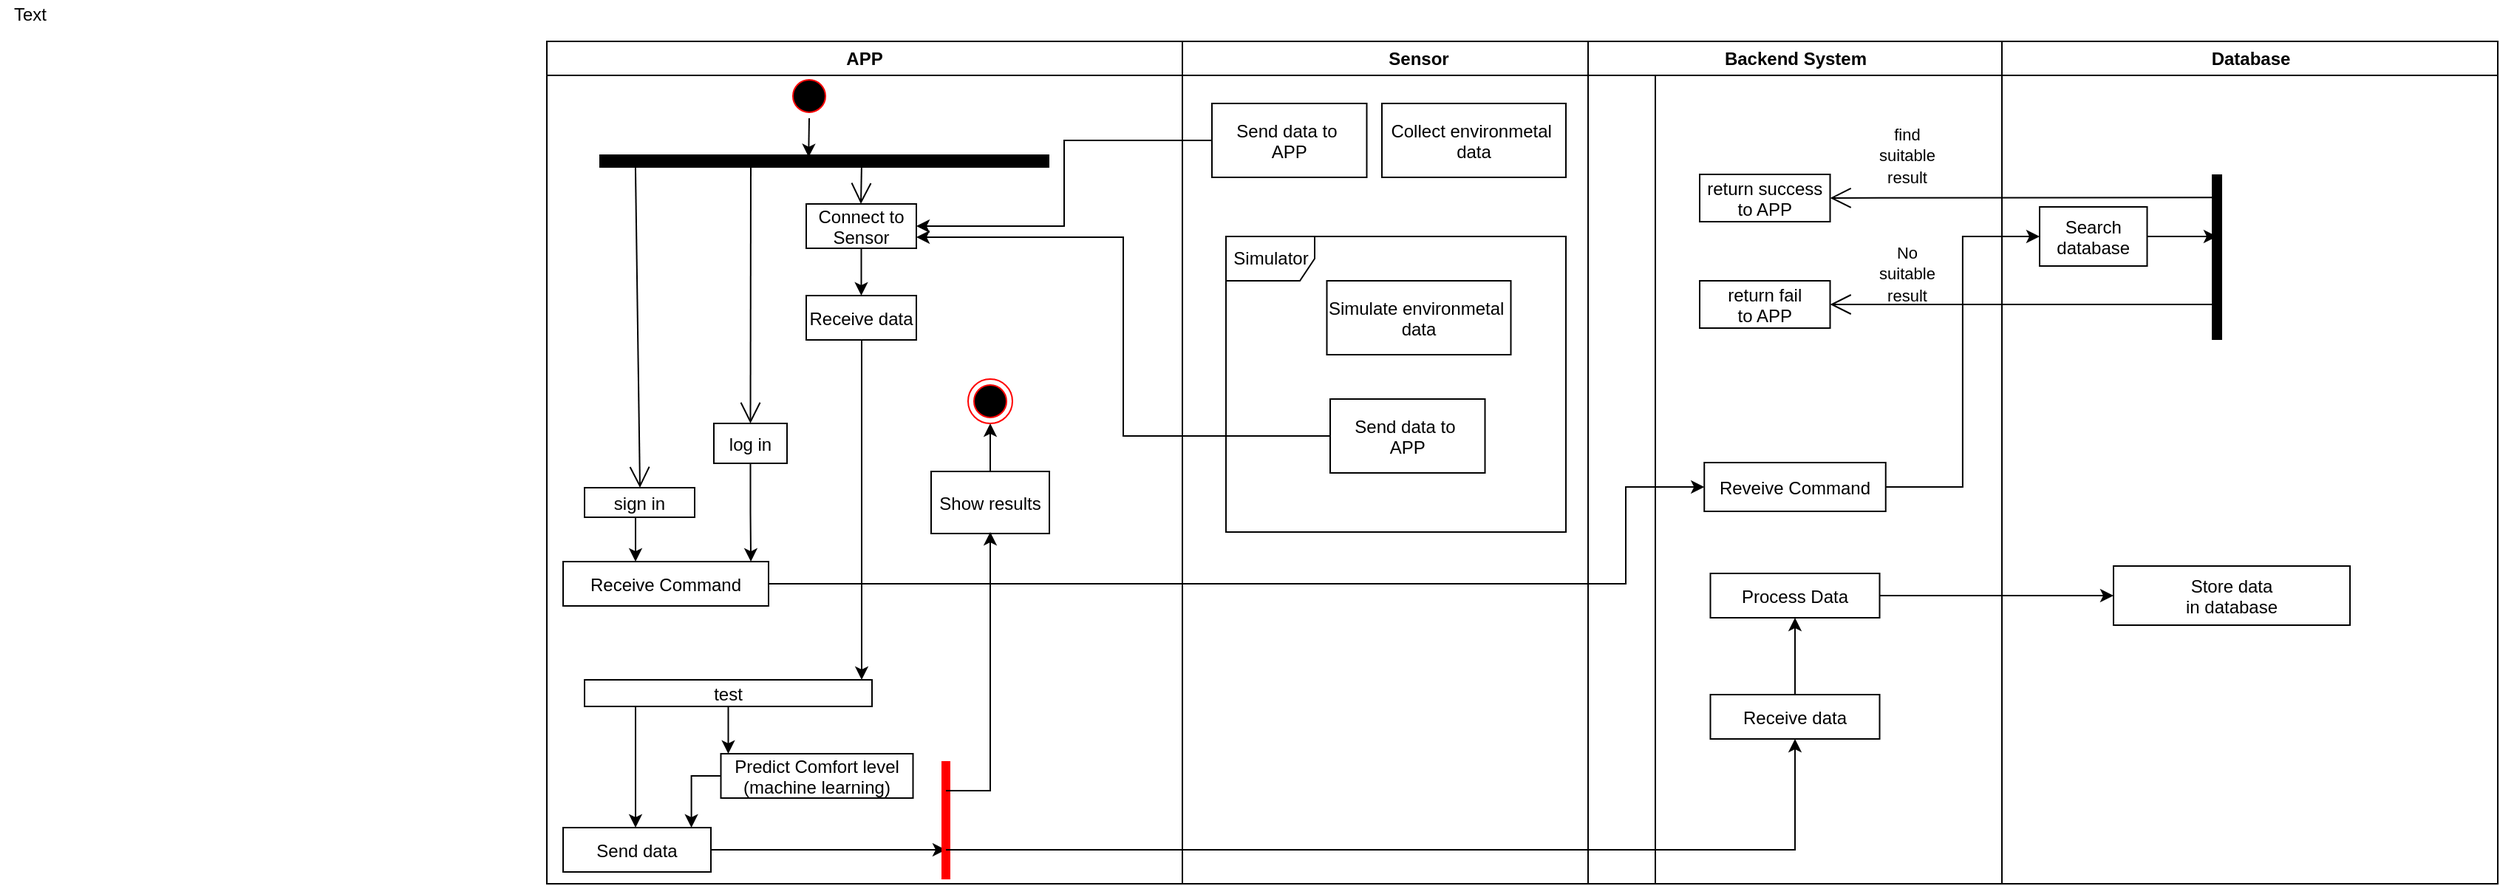 <mxfile version="12.9.3" type="github"><diagram name="Page-1" id="e7e014a7-5840-1c2e-5031-d8a46d1fe8dd"><mxGraphModel dx="3199" dy="1570" grid="1" gridSize="10" guides="1" tooltips="1" connect="1" arrows="1" fold="1" page="1" pageScale="1" pageWidth="1169" pageHeight="826" background="#ffffff" math="0" shadow="0"><root><mxCell id="0"/><mxCell id="1" parent="0"/><mxCell id="2" value="APP" style="swimlane;whiteSpace=wrap" parent="1" vertex="1"><mxGeometry x="20" y="128" width="430" height="570" as="geometry"/></mxCell><mxCell id="10" value="test" style="" parent="2" vertex="1"><mxGeometry x="25.5" y="432" width="194.5" height="18" as="geometry"/></mxCell><mxCell id="YLWLQg9HbN8ze3cdhpAt-51" value="" style="line;strokeWidth=9;fillColor=none;align=left;verticalAlign=middle;spacingTop=-1;spacingLeft=3;spacingRight=3;rotatable=0;labelPosition=right;points=[];portConstraint=eastwest;" vertex="1" parent="2"><mxGeometry x="35.5" y="72" width="304.5" height="18" as="geometry"/></mxCell><mxCell id="YLWLQg9HbN8ze3cdhpAt-87" style="edgeStyle=orthogonalEdgeStyle;rounded=0;orthogonalLoop=1;jettySize=auto;html=1;exitX=0.5;exitY=1;exitDx=0;exitDy=0;" edge="1" parent="2" source="YLWLQg9HbN8ze3cdhpAt-53"><mxGeometry relative="1" as="geometry"><mxPoint x="60" y="352" as="targetPoint"/><Array as="points"><mxPoint x="60" y="322"/><mxPoint x="60" y="352"/></Array></mxGeometry></mxCell><mxCell id="YLWLQg9HbN8ze3cdhpAt-53" value="sign in" style="" vertex="1" parent="2"><mxGeometry x="25.5" y="302" width="74.5" height="20" as="geometry"/></mxCell><mxCell id="YLWLQg9HbN8ze3cdhpAt-54" value="" style="endArrow=open;endFill=1;endSize=12;html=1;exitX=0.08;exitY=0.333;exitDx=0;exitDy=0;exitPerimeter=0;" edge="1" parent="2" source="YLWLQg9HbN8ze3cdhpAt-51"><mxGeometry width="160" relative="1" as="geometry"><mxPoint x="72.5" y="50" as="sourcePoint"/><mxPoint x="63" y="302" as="targetPoint"/><Array as="points"/></mxGeometry></mxCell><mxCell id="YLWLQg9HbN8ze3cdhpAt-89" style="edgeStyle=orthogonalEdgeStyle;rounded=0;orthogonalLoop=1;jettySize=auto;html=1;entryX=0.914;entryY=0;entryDx=0;entryDy=0;entryPerimeter=0;" edge="1" parent="2" source="YLWLQg9HbN8ze3cdhpAt-55" target="YLWLQg9HbN8ze3cdhpAt-84"><mxGeometry relative="1" as="geometry"/></mxCell><mxCell id="YLWLQg9HbN8ze3cdhpAt-55" value="log in" style="" vertex="1" parent="2"><mxGeometry x="113" y="258.5" width="49.5" height="27" as="geometry"/></mxCell><mxCell id="YLWLQg9HbN8ze3cdhpAt-58" value="" style="endArrow=open;endFill=1;endSize=12;html=1;entryX=0.5;entryY=0;entryDx=0;entryDy=0;" edge="1" parent="2" target="YLWLQg9HbN8ze3cdhpAt-55"><mxGeometry width="160" relative="1" as="geometry"><mxPoint x="138" y="82" as="sourcePoint"/><mxPoint x="137.5" y="110" as="targetPoint"/></mxGeometry></mxCell><mxCell id="YLWLQg9HbN8ze3cdhpAt-73" style="edgeStyle=orthogonalEdgeStyle;rounded=0;orthogonalLoop=1;jettySize=auto;html=1;entryX=0.5;entryY=0;entryDx=0;entryDy=0;" edge="1" parent="2" source="YLWLQg9HbN8ze3cdhpAt-66" target="YLWLQg9HbN8ze3cdhpAt-72"><mxGeometry relative="1" as="geometry"/></mxCell><mxCell id="YLWLQg9HbN8ze3cdhpAt-66" value="Connect to &#10;Sensor" style="" vertex="1" parent="2"><mxGeometry x="175.5" y="110" width="74.5" height="30" as="geometry"/></mxCell><mxCell id="YLWLQg9HbN8ze3cdhpAt-68" value="" style="endArrow=open;endFill=1;endSize=12;html=1;entryX=0.5;entryY=0;entryDx=0;entryDy=0;" edge="1" parent="2"><mxGeometry width="160" relative="1" as="geometry"><mxPoint x="213" y="82" as="sourcePoint"/><mxPoint x="212.5" y="110" as="targetPoint"/></mxGeometry></mxCell><mxCell id="YLWLQg9HbN8ze3cdhpAt-74" style="edgeStyle=orthogonalEdgeStyle;rounded=0;orthogonalLoop=1;jettySize=auto;html=1;" edge="1" parent="2" source="YLWLQg9HbN8ze3cdhpAt-72"><mxGeometry relative="1" as="geometry"><mxPoint x="213" y="432" as="targetPoint"/><Array as="points"><mxPoint x="213" y="432"/></Array></mxGeometry></mxCell><mxCell id="YLWLQg9HbN8ze3cdhpAt-72" value="Receive data" style="" vertex="1" parent="2"><mxGeometry x="175.5" y="172" width="74.5" height="30" as="geometry"/></mxCell><mxCell id="YLWLQg9HbN8ze3cdhpAt-84" value="Receive Command" style="" vertex="1" parent="2"><mxGeometry x="11" y="352" width="139" height="30" as="geometry"/></mxCell><mxCell id="YLWLQg9HbN8ze3cdhpAt-119" style="edgeStyle=orthogonalEdgeStyle;rounded=0;orthogonalLoop=1;jettySize=auto;html=1;entryX=0.25;entryY=0.5;entryDx=0;entryDy=0;entryPerimeter=0;strokeWidth=1;" edge="1" parent="2" source="YLWLQg9HbN8ze3cdhpAt-77" target="YLWLQg9HbN8ze3cdhpAt-116"><mxGeometry relative="1" as="geometry"/></mxCell><mxCell id="YLWLQg9HbN8ze3cdhpAt-77" value="Send data" style="" vertex="1" parent="2"><mxGeometry x="11" y="532" width="100" height="30" as="geometry"/></mxCell><mxCell id="YLWLQg9HbN8ze3cdhpAt-124" style="edgeStyle=orthogonalEdgeStyle;rounded=0;orthogonalLoop=1;jettySize=auto;html=1;strokeWidth=1;" edge="1" parent="2" source="YLWLQg9HbN8ze3cdhpAt-115" target="YLWLQg9HbN8ze3cdhpAt-123"><mxGeometry relative="1" as="geometry"/></mxCell><mxCell id="YLWLQg9HbN8ze3cdhpAt-115" value="Show results" style="" vertex="1" parent="2"><mxGeometry x="260" y="291" width="80" height="42" as="geometry"/></mxCell><mxCell id="YLWLQg9HbN8ze3cdhpAt-116" value="" style="shape=line;html=1;strokeWidth=6;strokeColor=#ff0000;rotation=-90;" vertex="1" parent="2"><mxGeometry x="230" y="522" width="80" height="10" as="geometry"/></mxCell><mxCell id="YLWLQg9HbN8ze3cdhpAt-123" value="" style="ellipse;html=1;shape=endState;fillColor=#000000;strokeColor=#ff0000;" vertex="1" parent="2"><mxGeometry x="285" y="228.5" width="30" height="30" as="geometry"/></mxCell><mxCell id="YLWLQg9HbN8ze3cdhpAt-130" style="edgeStyle=orthogonalEdgeStyle;rounded=0;orthogonalLoop=1;jettySize=auto;html=1;exitX=0.5;exitY=1;exitDx=0;exitDy=0;entryX=0.465;entryY=0.351;entryDx=0;entryDy=0;entryPerimeter=0;strokeWidth=1;" edge="1" parent="2" source="YLWLQg9HbN8ze3cdhpAt-125" target="YLWLQg9HbN8ze3cdhpAt-51"><mxGeometry relative="1" as="geometry"/></mxCell><mxCell id="YLWLQg9HbN8ze3cdhpAt-125" value="" style="ellipse;html=1;shape=startState;fillColor=#000000;strokeColor=#ff0000;" vertex="1" parent="2"><mxGeometry x="162.5" y="22" width="30" height="30" as="geometry"/></mxCell><mxCell id="3" value="Sensor" style="swimlane;whiteSpace=wrap" parent="1" vertex="1"><mxGeometry x="450" y="128" width="320" height="570" as="geometry"/></mxCell><mxCell id="YLWLQg9HbN8ze3cdhpAt-69" value="Collect environmetal &#10;data" style="" vertex="1" parent="3"><mxGeometry x="135" y="42" width="124.5" height="50" as="geometry"/></mxCell><mxCell id="YLWLQg9HbN8ze3cdhpAt-70" value="Send data to &#10;APP" style="" vertex="1" parent="3"><mxGeometry x="20.0" y="42" width="104.75" height="50" as="geometry"/></mxCell><mxCell id="YLWLQg9HbN8ze3cdhpAt-134" value="Simulator" style="shape=umlFrame;whiteSpace=wrap;html=1;strokeWidth=1;" vertex="1" parent="3"><mxGeometry x="29.5" y="132" width="230" height="200" as="geometry"/></mxCell><mxCell id="YLWLQg9HbN8ze3cdhpAt-135" value="Simulate environmetal &#10;data" style="" vertex="1" parent="3"><mxGeometry x="97.75" y="162" width="124.5" height="50" as="geometry"/></mxCell><mxCell id="4" value="Backend System" style="swimlane;whiteSpace=wrap" parent="1" vertex="1"><mxGeometry x="724.5" y="128" width="280" height="570" as="geometry"/></mxCell><mxCell id="YLWLQg9HbN8ze3cdhpAt-83" style="edgeStyle=orthogonalEdgeStyle;rounded=0;orthogonalLoop=1;jettySize=auto;html=1;" edge="1" parent="4" source="YLWLQg9HbN8ze3cdhpAt-79" target="YLWLQg9HbN8ze3cdhpAt-82"><mxGeometry relative="1" as="geometry"/></mxCell><mxCell id="YLWLQg9HbN8ze3cdhpAt-79" value="Receive data" style="" vertex="1" parent="4"><mxGeometry x="82.75" y="442" width="114.5" height="30" as="geometry"/></mxCell><mxCell id="YLWLQg9HbN8ze3cdhpAt-82" value="Process Data" style="" vertex="1" parent="4"><mxGeometry x="82.75" y="360" width="114.5" height="30" as="geometry"/></mxCell><mxCell id="YLWLQg9HbN8ze3cdhpAt-106" value="&lt;span style=&quot;font-size: 11px&quot;&gt;No&lt;/span&gt;&lt;br style=&quot;font-size: 11px&quot;&gt;&lt;span style=&quot;font-size: 11px&quot;&gt;suitable&lt;/span&gt;&lt;br style=&quot;font-size: 11px&quot;&gt;&lt;span style=&quot;font-size: 11px&quot;&gt;result&lt;/span&gt;" style="text;html=1;align=center;verticalAlign=middle;resizable=0;points=[];autosize=1;" vertex="1" parent="4"><mxGeometry x="185.5" y="132" width="60" height="50" as="geometry"/></mxCell><mxCell id="YLWLQg9HbN8ze3cdhpAt-104" value="&lt;font style=&quot;font-size: 11px&quot;&gt;find&lt;br&gt;suitable&lt;br&gt;result&lt;/font&gt;" style="text;html=1;align=center;verticalAlign=middle;resizable=0;points=[];autosize=1;" vertex="1" parent="4"><mxGeometry x="185.5" y="52" width="60" height="50" as="geometry"/></mxCell><mxCell id="YLWLQg9HbN8ze3cdhpAt-41" value="&lt;span style=&quot;color: rgba(0 , 0 , 0 , 0) ; font-family: monospace ; font-size: 0px&quot;&gt;%3CmxGraphModel%3E%3Croot%3E%3CmxCell%20id%3D%220%22%2F%3E%3CmxCell%20id%3D%221%22%20parent%3D%220%22%2F%3E%3CmxCell%20id%3D%222%22%20value%3D%22Thread%201%22%20style%3D%22swimlane%3BwhiteSpace%3Dwrap%22%20vertex%3D%221%22%20parent%3D%221%22%3E%3CmxGeometry%20x%3D%22164.5%22%20y%3D%22128%22%20width%3D%22280%22%20height%3D%22570%22%20as%3D%22geometry%22%2F%3E%3C%2FmxCell%3E%3CmxCell%20id%3D%223%22%20value%3D%22%22%20style%3D%22ellipse%3Bshape%3DstartState%3BfillColor%3D%23000000%3BstrokeColor%3D%23ff0000%3B%22%20vertex%3D%221%22%20parent%3D%222%22%3E%3CmxGeometry%20x%3D%22100%22%20y%3D%2240%22%20width%3D%2230%22%20height%3D%2230%22%20as%3D%22geometry%22%2F%3E%3C%2FmxCell%3E%3CmxCell%20id%3D%224%22%20value%3D%22%22%20style%3D%22edgeStyle%3DelbowEdgeStyle%3Belbow%3Dhorizontal%3BverticalAlign%3Dbottom%3BendArrow%3Dopen%3BendSize%3D8%3BstrokeColor%3D%23FF0000%3BendFill%3D1%3Brounded%3D0%22%20edge%3D%221%22%20parent%3D%222%22%20source%3D%223%22%20target%3D%225%22%3E%3CmxGeometry%20x%3D%22100%22%20y%3D%2240%22%20as%3D%22geometry%22%3E%3CmxPoint%20x%3D%22115%22%20y%3D%22110%22%20as%3D%22targetPoint%22%2F%3E%3C%2FmxGeometry%3E%3C%2FmxCell%3E%3CmxCell%20id%3D%225%22%20value%3D%22idle%22%20style%3D%22%22%20vertex%3D%221%22%20parent%3D%222%22%3E%3CmxGeometry%20x%3D%2260%22%20y%3D%22110%22%20width%3D%22110%22%20height%3D%2250%22%20as%3D%22geometry%22%2F%3E%3C%2FmxCell%3E%3CmxCell%20id%3D%226%22%20value%3D%22user%20action%22%20style%3D%22%22%20vertex%3D%221%22%20parent%3D%222%22%3E%3CmxGeometry%20x%3D%2260%22%20y%3D%22220%22%20width%3D%22110%22%20height%3D%2250%22%20as%3D%22geometry%22%2F%3E%3C%2FmxCell%3E%3CmxCell%20id%3D%227%22%20value%3D%22%22%20style%3D%22endArrow%3Dopen%3BstrokeColor%3D%23FF0000%3BendFill%3D1%3Brounded%3D0%22%20edge%3D%221%22%20parent%3D%222%22%20source%3D%225%22%20target%3D%226%22%3E%3CmxGeometry%20relative%3D%221%22%20as%3D%22geometry%22%2F%3E%3C%2FmxCell%3E%3CmxCell%20id%3D%228%22%20value%3D%22post%20command%22%20style%3D%22%22%20vertex%3D%221%22%20parent%3D%222%22%3E%3CmxGeometry%20x%3D%2260%22%20y%3D%22325%22%20width%3D%22110%22%20height%3D%2250%22%20as%3D%22geometry%22%2F%3E%3C%2FmxCell%3E%3CmxCell%20id%3D%229%22%20value%3D%22%22%20style%3D%22endArrow%3Dopen%3BstrokeColor%3D%23FF0000%3BendFill%3D1%3Brounded%3D0%22%20edge%3D%221%22%20parent%3D%222%22%20source%3D%226%22%20target%3D%228%22%3E%3CmxGeometry%20relative%3D%221%22%20as%3D%22geometry%22%2F%3E%3C%2FmxCell%3E%3CmxCell%20id%3D%2210%22%20value%3D%22%22%20style%3D%22edgeStyle%3DelbowEdgeStyle%3Belbow%3Dhorizontal%3BstrokeColor%3D%23FF0000%3BendArrow%3Dopen%3BendFill%3D1%3Brounded%3D0%22%20edge%3D%221%22%20parent%3D%222%22%20source%3D%228%22%20target%3D%225%22%3E%3CmxGeometry%20width%3D%22100%22%20height%3D%22100%22%20relative%3D%221%22%20as%3D%22geometry%22%3E%3CmxPoint%20x%3D%22160%22%20y%3D%22290%22%20as%3D%22sourcePoint%22%2F%3E%3CmxPoint%20x%3D%22260%22%20y%3D%22190%22%20as%3D%22targetPoint%22%2F%3E%3CArray%20as%3D%22points%22%3E%3CmxPoint%20x%3D%2230%22%20y%3D%22250%22%2F%3E%3C%2FArray%3E%3C%2FmxGeometry%3E%3C%2FmxCell%3E%3C%2Froot%3E%3C%2FmxGraphModel%3E&lt;/span&gt;" style="text;html=1;align=center;verticalAlign=middle;resizable=0;points=[];autosize=1;" vertex="1" parent="1"><mxGeometry x="1040" y="144" width="20" height="20" as="geometry"/></mxCell><mxCell id="YLWLQg9HbN8ze3cdhpAt-42" value="Database" style="swimlane;whiteSpace=wrap" vertex="1" parent="1"><mxGeometry x="1004.5" y="128" width="335.5" height="570" as="geometry"/></mxCell><mxCell id="YLWLQg9HbN8ze3cdhpAt-96" value="Store data&#10;in database" style="" vertex="1" parent="YLWLQg9HbN8ze3cdhpAt-42"><mxGeometry x="75.5" y="355" width="160" height="40" as="geometry"/></mxCell><mxCell id="YLWLQg9HbN8ze3cdhpAt-99" value="" style="endArrow=none;html=1;strokeWidth=7;" edge="1" parent="YLWLQg9HbN8ze3cdhpAt-42"><mxGeometry width="50" height="50" relative="1" as="geometry"><mxPoint x="145.5" y="202" as="sourcePoint"/><mxPoint x="145.5" y="90" as="targetPoint"/></mxGeometry></mxCell><mxCell id="YLWLQg9HbN8ze3cdhpAt-103" value="" style="endArrow=open;endFill=1;endSize=12;html=1;strokeWidth=1;" edge="1" parent="YLWLQg9HbN8ze3cdhpAt-42" target="YLWLQg9HbN8ze3cdhpAt-101"><mxGeometry width="160" relative="1" as="geometry"><mxPoint x="144.12" y="105.66" as="sourcePoint"/><mxPoint x="175.5" y="106" as="targetPoint"/></mxGeometry></mxCell><mxCell id="YLWLQg9HbN8ze3cdhpAt-105" value="" style="endArrow=open;endFill=1;endSize=12;html=1;strokeWidth=1;entryX=1;entryY=0.5;entryDx=0;entryDy=0;" edge="1" parent="YLWLQg9HbN8ze3cdhpAt-42" target="YLWLQg9HbN8ze3cdhpAt-102"><mxGeometry width="160" relative="1" as="geometry"><mxPoint x="144.5" y="178" as="sourcePoint"/><mxPoint x="225.5" y="167.88" as="targetPoint"/></mxGeometry></mxCell><mxCell id="YLWLQg9HbN8ze3cdhpAt-76" style="edgeStyle=orthogonalEdgeStyle;rounded=0;orthogonalLoop=1;jettySize=auto;html=1;entryX=1;entryY=0.5;entryDx=0;entryDy=0;" edge="1" parent="1" source="YLWLQg9HbN8ze3cdhpAt-70" target="YLWLQg9HbN8ze3cdhpAt-66"><mxGeometry relative="1" as="geometry"/></mxCell><mxCell id="YLWLQg9HbN8ze3cdhpAt-78" style="edgeStyle=orthogonalEdgeStyle;rounded=0;orthogonalLoop=1;jettySize=auto;html=1;" edge="1" parent="1" source="10"><mxGeometry relative="1" as="geometry"><mxPoint x="80" y="660" as="targetPoint"/><Array as="points"><mxPoint x="80" y="660"/></Array></mxGeometry></mxCell><mxCell id="YLWLQg9HbN8ze3cdhpAt-93" style="edgeStyle=orthogonalEdgeStyle;rounded=0;orthogonalLoop=1;jettySize=auto;html=1;entryX=0;entryY=0.5;entryDx=0;entryDy=0;" edge="1" parent="1" source="YLWLQg9HbN8ze3cdhpAt-90" target="YLWLQg9HbN8ze3cdhpAt-92"><mxGeometry relative="1" as="geometry"/></mxCell><mxCell id="YLWLQg9HbN8ze3cdhpAt-90" value="Reveive Command" style="" vertex="1" parent="1"><mxGeometry x="803.12" y="413" width="122.75" height="33" as="geometry"/></mxCell><mxCell id="YLWLQg9HbN8ze3cdhpAt-91" style="edgeStyle=orthogonalEdgeStyle;rounded=0;orthogonalLoop=1;jettySize=auto;html=1;entryX=0;entryY=0.5;entryDx=0;entryDy=0;" edge="1" parent="1" source="YLWLQg9HbN8ze3cdhpAt-84" target="YLWLQg9HbN8ze3cdhpAt-90"><mxGeometry relative="1" as="geometry"><Array as="points"><mxPoint x="750" y="495"/><mxPoint x="750" y="430"/></Array></mxGeometry></mxCell><mxCell id="YLWLQg9HbN8ze3cdhpAt-100" style="edgeStyle=orthogonalEdgeStyle;rounded=0;orthogonalLoop=1;jettySize=auto;html=1;strokeWidth=1;" edge="1" parent="1" source="YLWLQg9HbN8ze3cdhpAt-92"><mxGeometry relative="1" as="geometry"><mxPoint x="1150" y="260" as="targetPoint"/></mxGeometry></mxCell><mxCell id="YLWLQg9HbN8ze3cdhpAt-92" value="Search&#10;database" style="" vertex="1" parent="1"><mxGeometry x="1030" y="240" width="72.75" height="40" as="geometry"/></mxCell><mxCell id="YLWLQg9HbN8ze3cdhpAt-98" style="edgeStyle=orthogonalEdgeStyle;rounded=0;orthogonalLoop=1;jettySize=auto;html=1;entryX=0;entryY=0.5;entryDx=0;entryDy=0;" edge="1" parent="1" source="YLWLQg9HbN8ze3cdhpAt-82" target="YLWLQg9HbN8ze3cdhpAt-96"><mxGeometry relative="1" as="geometry"/></mxCell><mxCell id="YLWLQg9HbN8ze3cdhpAt-101" value="return success&#10;to APP" style="" vertex="1" parent="1"><mxGeometry x="800" y="218" width="88.25" height="32" as="geometry"/></mxCell><mxCell id="YLWLQg9HbN8ze3cdhpAt-102" value="return fail&#10;to APP" style="" vertex="1" parent="1"><mxGeometry x="800" y="290" width="88.25" height="32" as="geometry"/></mxCell><mxCell id="YLWLQg9HbN8ze3cdhpAt-114" style="edgeStyle=orthogonalEdgeStyle;rounded=0;orthogonalLoop=1;jettySize=auto;html=1;strokeWidth=1;" edge="1" parent="1" source="YLWLQg9HbN8ze3cdhpAt-107"><mxGeometry relative="1" as="geometry"><mxPoint x="118" y="660" as="targetPoint"/></mxGeometry></mxCell><mxCell id="YLWLQg9HbN8ze3cdhpAt-107" value="Predict Comfort level&#10;(machine learning)" style="" vertex="1" parent="1"><mxGeometry x="137.75" y="610" width="130" height="30" as="geometry"/></mxCell><mxCell id="YLWLQg9HbN8ze3cdhpAt-113" style="edgeStyle=orthogonalEdgeStyle;rounded=0;orthogonalLoop=1;jettySize=auto;html=1;strokeWidth=1;" edge="1" parent="1" source="10" target="YLWLQg9HbN8ze3cdhpAt-107"><mxGeometry relative="1" as="geometry"><Array as="points"><mxPoint x="143" y="610"/><mxPoint x="143" y="610"/></Array></mxGeometry></mxCell><mxCell id="YLWLQg9HbN8ze3cdhpAt-121" style="edgeStyle=orthogonalEdgeStyle;rounded=0;orthogonalLoop=1;jettySize=auto;html=1;exitX=0.75;exitY=0.5;exitDx=0;exitDy=0;exitPerimeter=0;strokeWidth=1;" edge="1" parent="1" source="YLWLQg9HbN8ze3cdhpAt-116"><mxGeometry relative="1" as="geometry"><mxPoint x="320" y="460" as="targetPoint"/><Array as="points"><mxPoint x="320" y="635"/><mxPoint x="320" y="460"/></Array></mxGeometry></mxCell><mxCell id="YLWLQg9HbN8ze3cdhpAt-122" style="edgeStyle=orthogonalEdgeStyle;rounded=0;orthogonalLoop=1;jettySize=auto;html=1;exitX=0.25;exitY=0.5;exitDx=0;exitDy=0;exitPerimeter=0;entryX=0.5;entryY=1;entryDx=0;entryDy=0;strokeWidth=1;" edge="1" parent="1" source="YLWLQg9HbN8ze3cdhpAt-116" target="YLWLQg9HbN8ze3cdhpAt-79"><mxGeometry relative="1" as="geometry"/></mxCell><mxCell id="YLWLQg9HbN8ze3cdhpAt-137" style="edgeStyle=orthogonalEdgeStyle;rounded=0;orthogonalLoop=1;jettySize=auto;html=1;entryX=1;entryY=0.75;entryDx=0;entryDy=0;strokeWidth=1;" edge="1" parent="1" source="YLWLQg9HbN8ze3cdhpAt-136" target="YLWLQg9HbN8ze3cdhpAt-66"><mxGeometry relative="1" as="geometry"/></mxCell><mxCell id="YLWLQg9HbN8ze3cdhpAt-136" value="Send data to &#10;APP" style="" vertex="1" parent="1"><mxGeometry x="550" y="370" width="104.75" height="50" as="geometry"/></mxCell><mxCell id="YLWLQg9HbN8ze3cdhpAt-138" value="Text" style="text;html=1;align=center;verticalAlign=middle;resizable=0;points=[];autosize=1;" vertex="1" parent="1"><mxGeometry x="-350" y="100" width="40" height="20" as="geometry"/></mxCell></root></mxGraphModel></diagram></mxfile>